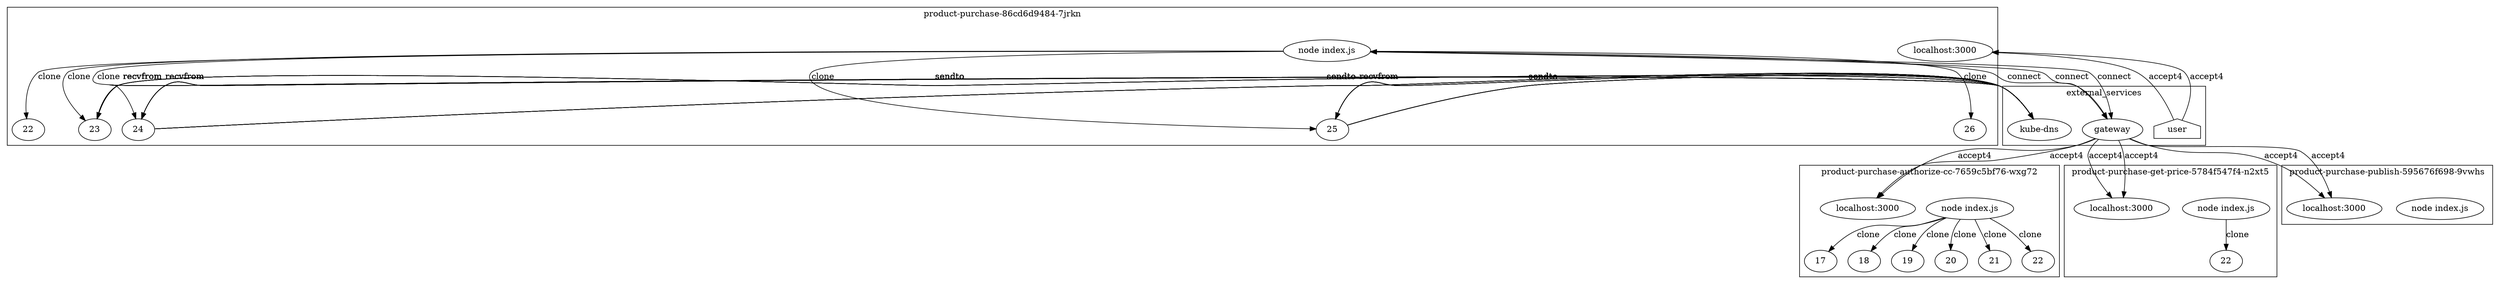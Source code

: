 digraph G {
	subgraph "cluster_ product-purchase-authorize-cc-7659c5bf76-wxg72 " {
		label=" product-purchase-authorize-cc-7659c5bf76-wxg72 "
		77787 [label="node index.js"]
		77787 -> 77832 [label=clone]
		77787 -> 77839 [label=clone]
		77787 -> 77847 [label=clone]
		77787 -> 77854 [label=clone]
		77787 -> 77861 [label=clone]
		77787 -> 77965 [label=clone]
		"product-purchase-authorize-cc_localhost_3000" [label="localhost:3000"]
		"product-purchase-authorize-cc_localhost_3000" [label="localhost:3000"]
		77832 [label=17]
		77839 [label=18]
		77847 [label=19]
		77854 [label=20]
		77861 [label=21]
		77965 [label=22]
	}
	subgraph "cluster_ product-purchase-86cd6d9484-7jrkn " {
		label=" product-purchase-86cd6d9484-7jrkn "
		78477 [label="node index.js"]
		78477 -> 78671 [label=clone]
		"product-purchase_localhost_3000" [label="localhost:3000"]
		"product-purchase_localhost_3000" [label="localhost:3000"]
		78477 -> 81726 [label=clone]
		78477 -> 81733 [label=clone]
		78477 -> 81738 [label=clone]
		78477 -> 81745 [label=clone]
		78671 [label=22]
		81726 [label=23]
		81733 [label=24]
		81738 [label=25]
		81745 [label=26]
	}
	subgraph "cluster_ product-purchase-get-price-5784f547f4-n2xt5 " {
		label=" product-purchase-get-price-5784f547f4-n2xt5 "
		79450 [label="node index.js"]
		79450 -> 79575 [label=clone]
		"product-purchase-get-price_localhost_3000" [label="localhost:3000"]
		"product-purchase-get-price_localhost_3000" [label="localhost:3000"]
		79575 [label=22]
	}
	subgraph "cluster_ product-purchase-publish-595676f698-9vwhs " {
		label=" product-purchase-publish-595676f698-9vwhs "
		80571 [label="node index.js"]
		"product-purchase-publish_localhost_3000" [label="localhost:3000"]
		"product-purchase-publish_localhost_3000" [label="localhost:3000"]
	}
	subgraph cluster_services {
		label=external_services
		user [shape=house]
		"10.107.89.58_8080" -> "product-purchase-authorize-cc_localhost_3000" [label=accept4]
		"10.107.89.58_8080" -> "product-purchase-authorize-cc_localhost_3000" [label=accept4]
		user -> "product-purchase_localhost_3000" [label=accept4]
		user -> "product-purchase_localhost_3000" [label=accept4]
		"10.107.89.58_8080" [label=gateway]
		78477 -> "10.107.89.58_8080" [label=connect dir=both]
		"10.107.89.58_8080" [label=gateway]
		78477 -> "10.107.89.58_8080" [label=connect dir=both]
		"10.107.89.58_8080" [label=gateway]
		78477 -> "10.107.89.58_8080" [label=connect dir=both]
		"10.96.0.10_53" [label="kube-dns"]
		81726 -> "10.96.0.10_53" [label=sendto]
		"10.96.0.10_53" [label="kube-dns"]
		81726 -> "10.96.0.10_53" [label=sendto]
		"10.96.0.10_53" [label="kube-dns"]
		"10.96.0.10_53" -> 81726 [label=recvfrom]
		"10.96.0.10_53" [label="kube-dns"]
		"10.96.0.10_53" -> 81726 [label=recvfrom]
		"10.96.0.10_53" [label="kube-dns"]
		81726 -> "10.96.0.10_53" [label=sendto]
		"10.96.0.10_53" [label="kube-dns"]
		81726 -> "10.96.0.10_53" [label=sendto]
		"10.96.0.10_53" [label="kube-dns"]
		"10.96.0.10_53" -> 81726 [label=recvfrom]
		"10.96.0.10_53" [label="kube-dns"]
		"10.96.0.10_53" -> 81726 [label=recvfrom]
		"10.96.0.10_53" [label="kube-dns"]
		81726 -> "10.96.0.10_53" [label=sendto]
		"10.96.0.10_53" [label="kube-dns"]
		81726 -> "10.96.0.10_53" [label=sendto]
		"10.96.0.10_53" [label="kube-dns"]
		"10.96.0.10_53" -> 81726 [label=recvfrom]
		"10.96.0.10_53" [label="kube-dns"]
		"10.96.0.10_53" -> 81726 [label=recvfrom]
		"10.96.0.10_53" [label="kube-dns"]
		81726 -> "10.96.0.10_53" [label=sendto]
		"10.96.0.10_53" [label="kube-dns"]
		81726 -> "10.96.0.10_53" [label=sendto]
		"10.96.0.10_53" [label="kube-dns"]
		"10.96.0.10_53" -> 81726 [label=recvfrom]
		"10.96.0.10_53" [label="kube-dns"]
		"10.96.0.10_53" -> 81726 [label=recvfrom]
		"10.96.0.10_53" [label="kube-dns"]
		81733 -> "10.96.0.10_53" [label=sendto]
		"10.96.0.10_53" [label="kube-dns"]
		81733 -> "10.96.0.10_53" [label=sendto]
		"10.96.0.10_53" [label="kube-dns"]
		"10.96.0.10_53" -> 81733 [label=recvfrom]
		"10.96.0.10_53" [label="kube-dns"]
		"10.96.0.10_53" -> 81733 [label=recvfrom]
		"10.96.0.10_53" [label="kube-dns"]
		81733 -> "10.96.0.10_53" [label=sendto]
		"10.96.0.10_53" [label="kube-dns"]
		81733 -> "10.96.0.10_53" [label=sendto]
		"10.96.0.10_53" [label="kube-dns"]
		"10.96.0.10_53" -> 81733 [label=recvfrom]
		"10.96.0.10_53" [label="kube-dns"]
		"10.96.0.10_53" -> 81733 [label=recvfrom]
		"10.96.0.10_53" [label="kube-dns"]
		81733 -> "10.96.0.10_53" [label=sendto]
		"10.96.0.10_53" [label="kube-dns"]
		81733 -> "10.96.0.10_53" [label=sendto]
		"10.96.0.10_53" [label="kube-dns"]
		"10.96.0.10_53" -> 81733 [label=recvfrom]
		"10.96.0.10_53" [label="kube-dns"]
		"10.96.0.10_53" -> 81733 [label=recvfrom]
		"10.96.0.10_53" [label="kube-dns"]
		81733 -> "10.96.0.10_53" [label=sendto]
		"10.96.0.10_53" [label="kube-dns"]
		81733 -> "10.96.0.10_53" [label=sendto]
		"10.96.0.10_53" [label="kube-dns"]
		"10.96.0.10_53" -> 81733 [label=recvfrom]
		"10.96.0.10_53" [label="kube-dns"]
		"10.96.0.10_53" -> 81733 [label=recvfrom]
		"10.96.0.10_53" [label="kube-dns"]
		81738 -> "10.96.0.10_53" [label=sendto]
		"10.96.0.10_53" [label="kube-dns"]
		81738 -> "10.96.0.10_53" [label=sendto]
		"10.96.0.10_53" [label="kube-dns"]
		"10.96.0.10_53" -> 81738 [label=recvfrom]
		"10.96.0.10_53" [label="kube-dns"]
		"10.96.0.10_53" -> 81738 [label=recvfrom]
		"10.96.0.10_53" [label="kube-dns"]
		81738 -> "10.96.0.10_53" [label=sendto]
		"10.96.0.10_53" [label="kube-dns"]
		81738 -> "10.96.0.10_53" [label=sendto]
		"10.96.0.10_53" [label="kube-dns"]
		"10.96.0.10_53" -> 81738 [label=recvfrom]
		"10.96.0.10_53" [label="kube-dns"]
		"10.96.0.10_53" -> 81738 [label=recvfrom]
		"10.96.0.10_53" [label="kube-dns"]
		81738 -> "10.96.0.10_53" [label=sendto]
		"10.96.0.10_53" [label="kube-dns"]
		81738 -> "10.96.0.10_53" [label=sendto]
		"10.96.0.10_53" [label="kube-dns"]
		"10.96.0.10_53" -> 81738 [label=recvfrom]
		"10.96.0.10_53" [label="kube-dns"]
		"10.96.0.10_53" -> 81738 [label=recvfrom]
		"10.96.0.10_53" [label="kube-dns"]
		81738 -> "10.96.0.10_53" [label=sendto]
		"10.96.0.10_53" [label="kube-dns"]
		81738 -> "10.96.0.10_53" [label=sendto]
		"10.96.0.10_53" [label="kube-dns"]
		"10.96.0.10_53" -> 81738 [label=recvfrom]
		"10.96.0.10_53" [label="kube-dns"]
		"10.96.0.10_53" -> 81738 [label=recvfrom]
		"10.107.89.58_8080" -> "product-purchase-get-price_localhost_3000" [label=accept4]
		"10.107.89.58_8080" -> "product-purchase-get-price_localhost_3000" [label=accept4]
		"10.107.89.58_8080" -> "product-purchase-publish_localhost_3000" [label=accept4]
		"10.107.89.58_8080" -> "product-purchase-publish_localhost_3000" [label=accept4]
	}
}
